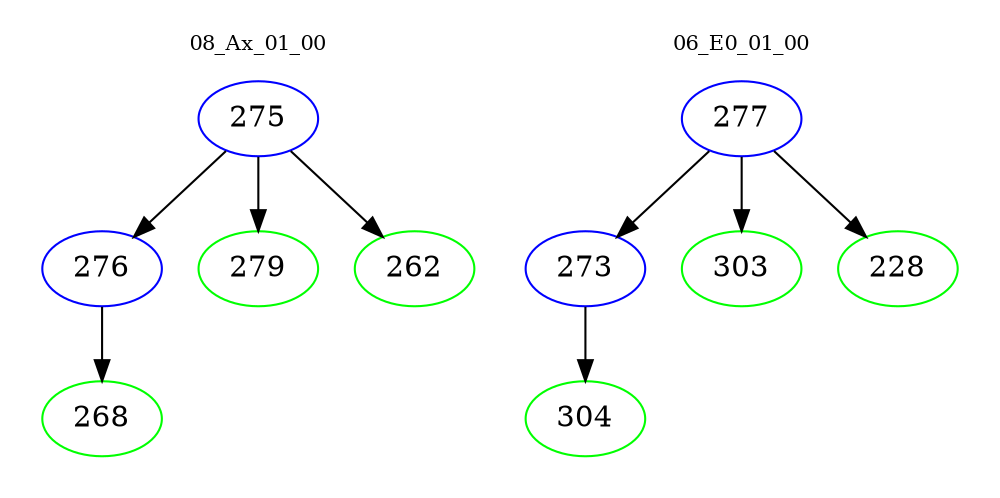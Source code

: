 digraph{
subgraph cluster_0 {
color = white
label = "08_Ax_01_00";
fontsize=10;
T0_275 [label="275", color="blue"]
T0_275 -> T0_276 [color="black"]
T0_276 [label="276", color="blue"]
T0_276 -> T0_268 [color="black"]
T0_268 [label="268", color="green"]
T0_275 -> T0_279 [color="black"]
T0_279 [label="279", color="green"]
T0_275 -> T0_262 [color="black"]
T0_262 [label="262", color="green"]
}
subgraph cluster_1 {
color = white
label = "06_E0_01_00";
fontsize=10;
T1_277 [label="277", color="blue"]
T1_277 -> T1_273 [color="black"]
T1_273 [label="273", color="blue"]
T1_273 -> T1_304 [color="black"]
T1_304 [label="304", color="green"]
T1_277 -> T1_303 [color="black"]
T1_303 [label="303", color="green"]
T1_277 -> T1_228 [color="black"]
T1_228 [label="228", color="green"]
}
}
